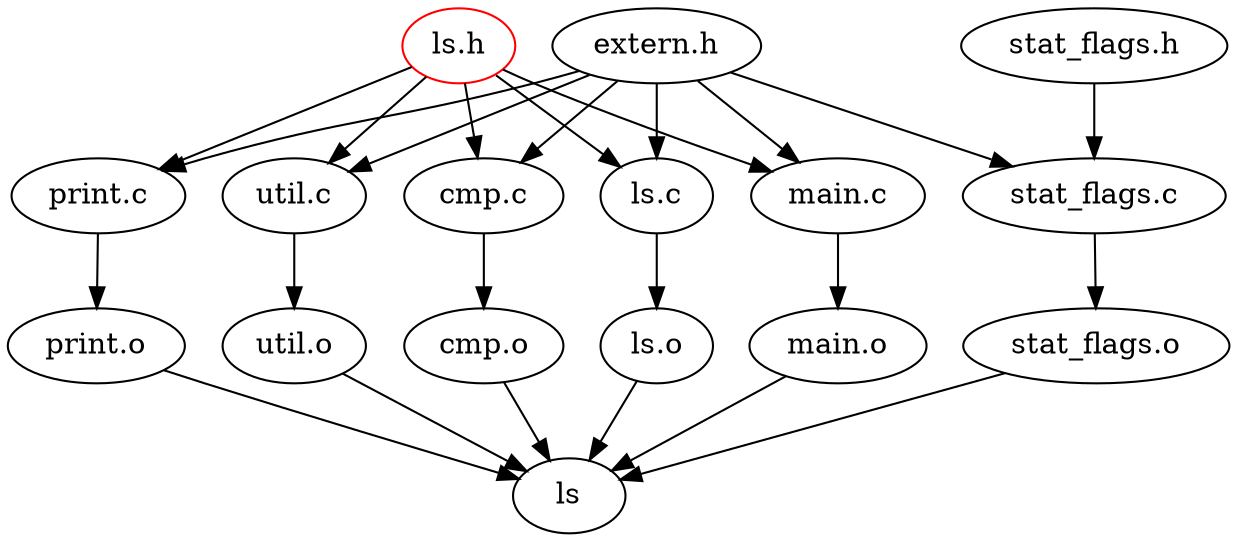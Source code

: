 digraph "make" {
	"cmp.o" -> "ls"
	"ls.o" -> "ls"
	"main.o" -> "ls"
	"print.o" -> "ls"
	"util.o" -> "ls"
	"stat_flags.o" -> "ls"
	"cmp.c" -> "cmp.o"
	"ls.c" -> "ls.o"
	"main.c" -> "main.o"
	"print.c" -> "print.o"
	"stat_flags.c" -> "stat_flags.o"
	"util.c" -> "util.o"
	"extern.h" -> "cmp.c"
	"extern.h" -> "ls.c"
	"extern.h" -> "main.c"
	"extern.h" -> "print.c"
	"extern.h" -> "stat_flags.c"
	"extern.h" -> "util.c"
	"ls.h" [ color="red" ];
	"ls.h" -> "cmp.c"
	"ls.h" -> "ls.c"
	"ls.h" -> "main.c"
	"ls.h" -> "print.c"
	"ls.h" -> "util.c"
	"stat_flags.h" -> "stat_flags.c"
}
